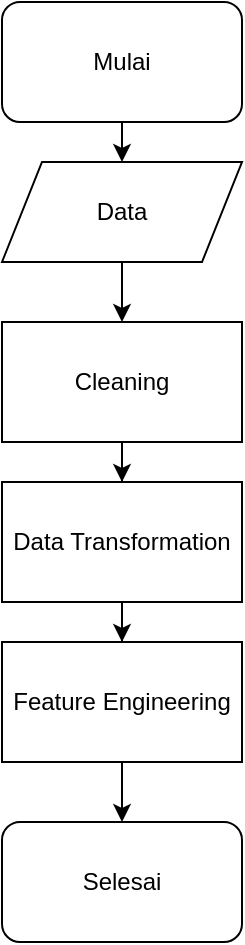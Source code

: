 <mxfile version="27.0.6">
  <diagram name="Page-1" id="kve5b7I2XgXeYM0ZyHye">
    <mxGraphModel dx="957" dy="570" grid="1" gridSize="10" guides="1" tooltips="1" connect="1" arrows="1" fold="1" page="1" pageScale="1" pageWidth="850" pageHeight="1100" math="0" shadow="0">
      <root>
        <mxCell id="0" />
        <mxCell id="1" parent="0" />
        <mxCell id="2RQSJuwpSgqiVC2aCieN-11" value="" style="edgeStyle=orthogonalEdgeStyle;rounded=0;orthogonalLoop=1;jettySize=auto;html=1;" edge="1" parent="1" source="2RQSJuwpSgqiVC2aCieN-1">
          <mxGeometry relative="1" as="geometry">
            <mxPoint x="410" y="100" as="targetPoint" />
          </mxGeometry>
        </mxCell>
        <mxCell id="2RQSJuwpSgqiVC2aCieN-1" value="&lt;font&gt;Mulai&lt;/font&gt;" style="rounded=1;whiteSpace=wrap;html=1;" vertex="1" parent="1">
          <mxGeometry x="350" y="20" width="120" height="60" as="geometry" />
        </mxCell>
        <mxCell id="2RQSJuwpSgqiVC2aCieN-5" value="" style="edgeStyle=orthogonalEdgeStyle;rounded=0;orthogonalLoop=1;jettySize=auto;html=1;" edge="1" parent="1" target="2RQSJuwpSgqiVC2aCieN-4">
          <mxGeometry relative="1" as="geometry">
            <mxPoint x="670" y="380" as="sourcePoint" />
          </mxGeometry>
        </mxCell>
        <mxCell id="2RQSJuwpSgqiVC2aCieN-7" value="" style="edgeStyle=orthogonalEdgeStyle;rounded=0;orthogonalLoop=1;jettySize=auto;html=1;" edge="1" parent="1" source="2RQSJuwpSgqiVC2aCieN-4">
          <mxGeometry relative="1" as="geometry">
            <mxPoint x="670" y="480" as="targetPoint" />
          </mxGeometry>
        </mxCell>
        <mxCell id="2RQSJuwpSgqiVC2aCieN-8" value="Selesai" style="whiteSpace=wrap;html=1;rounded=1;" vertex="1" parent="1">
          <mxGeometry x="350" y="430" width="120" height="60" as="geometry" />
        </mxCell>
        <mxCell id="2RQSJuwpSgqiVC2aCieN-14" style="edgeStyle=orthogonalEdgeStyle;rounded=0;orthogonalLoop=1;jettySize=auto;html=1;entryX=0.5;entryY=0;entryDx=0;entryDy=0;" edge="1" parent="1" target="2RQSJuwpSgqiVC2aCieN-2">
          <mxGeometry relative="1" as="geometry">
            <mxPoint x="670" y="300" as="sourcePoint" />
          </mxGeometry>
        </mxCell>
        <mxCell id="2RQSJuwpSgqiVC2aCieN-17" value="" style="edgeStyle=orthogonalEdgeStyle;rounded=0;orthogonalLoop=1;jettySize=auto;html=1;" edge="1" parent="1" source="2RQSJuwpSgqiVC2aCieN-15" target="2RQSJuwpSgqiVC2aCieN-16">
          <mxGeometry relative="1" as="geometry" />
        </mxCell>
        <mxCell id="2RQSJuwpSgqiVC2aCieN-15" value="Data" style="shape=parallelogram;perimeter=parallelogramPerimeter;whiteSpace=wrap;html=1;fixedSize=1;" vertex="1" parent="1">
          <mxGeometry x="350" y="100" width="120" height="50" as="geometry" />
        </mxCell>
        <mxCell id="2RQSJuwpSgqiVC2aCieN-19" value="" style="edgeStyle=orthogonalEdgeStyle;rounded=0;orthogonalLoop=1;jettySize=auto;html=1;" edge="1" parent="1" source="2RQSJuwpSgqiVC2aCieN-16" target="2RQSJuwpSgqiVC2aCieN-18">
          <mxGeometry relative="1" as="geometry" />
        </mxCell>
        <mxCell id="2RQSJuwpSgqiVC2aCieN-16" value="Cleaning" style="whiteSpace=wrap;html=1;" vertex="1" parent="1">
          <mxGeometry x="350" y="180" width="120" height="60" as="geometry" />
        </mxCell>
        <mxCell id="2RQSJuwpSgqiVC2aCieN-21" value="" style="edgeStyle=orthogonalEdgeStyle;rounded=0;orthogonalLoop=1;jettySize=auto;html=1;" edge="1" parent="1" source="2RQSJuwpSgqiVC2aCieN-18" target="2RQSJuwpSgqiVC2aCieN-20">
          <mxGeometry relative="1" as="geometry" />
        </mxCell>
        <mxCell id="2RQSJuwpSgqiVC2aCieN-18" value="Data Transformation" style="whiteSpace=wrap;html=1;" vertex="1" parent="1">
          <mxGeometry x="350" y="260" width="120" height="60" as="geometry" />
        </mxCell>
        <mxCell id="2RQSJuwpSgqiVC2aCieN-22" style="edgeStyle=orthogonalEdgeStyle;rounded=0;orthogonalLoop=1;jettySize=auto;html=1;entryX=0.5;entryY=0;entryDx=0;entryDy=0;" edge="1" parent="1" source="2RQSJuwpSgqiVC2aCieN-20" target="2RQSJuwpSgqiVC2aCieN-8">
          <mxGeometry relative="1" as="geometry" />
        </mxCell>
        <mxCell id="2RQSJuwpSgqiVC2aCieN-20" value="Feature Engineering" style="whiteSpace=wrap;html=1;" vertex="1" parent="1">
          <mxGeometry x="350" y="340" width="120" height="60" as="geometry" />
        </mxCell>
      </root>
    </mxGraphModel>
  </diagram>
</mxfile>
